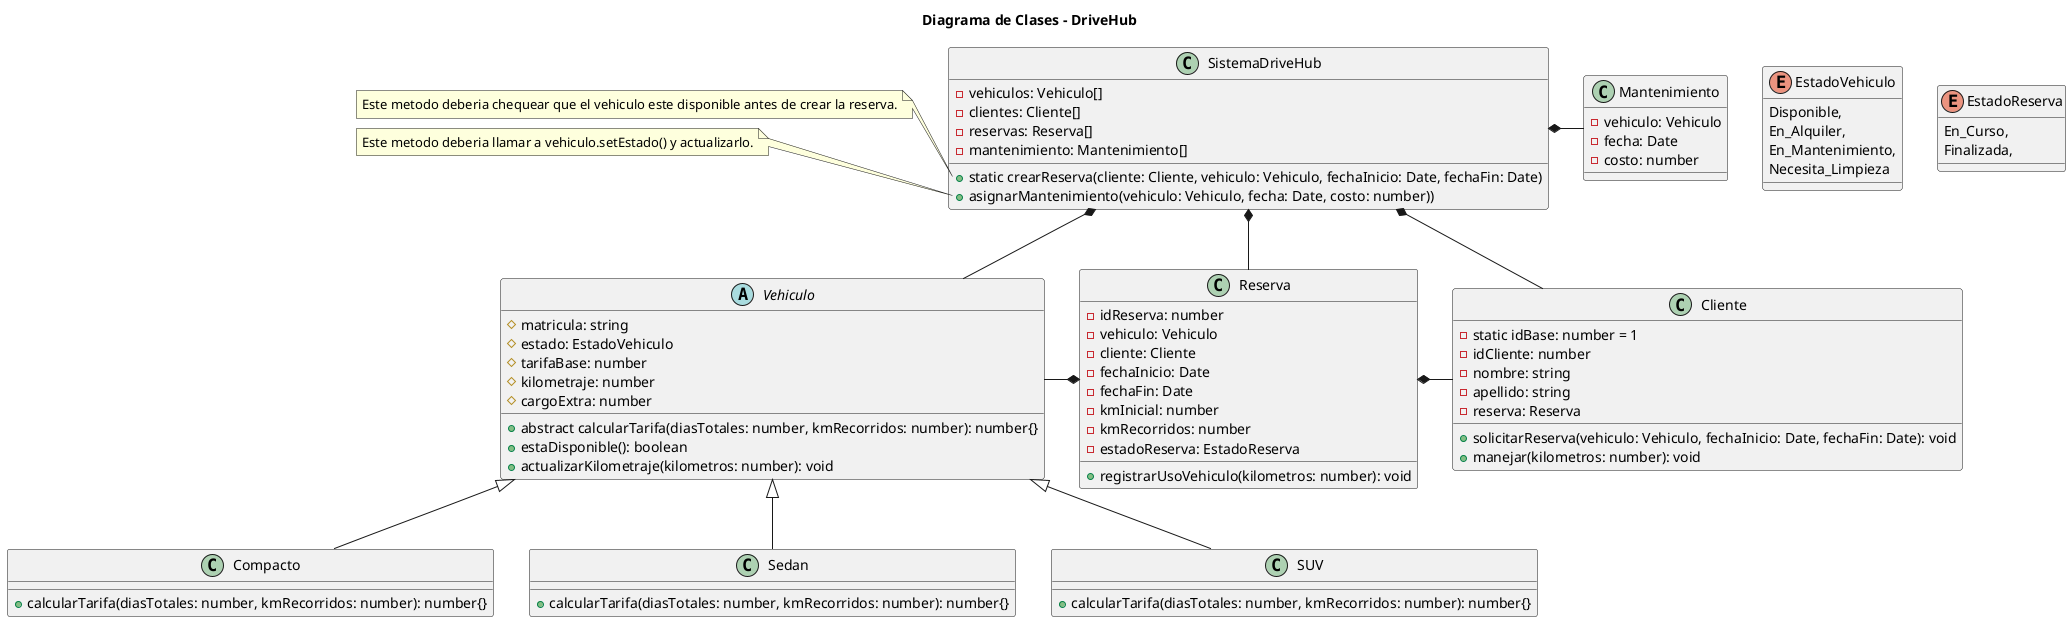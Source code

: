 @startuml DriveHub

' El diagrama de clases es orientativo, podra sufrir cambios a medida que avance el proyecto.

title Diagrama de Clases - DriveHub

enum EstadoVehiculo {
    Disponible,
    En_Alquiler,
    En_Mantenimiento,
    Necesita_Limpieza
}

enum EstadoReserva{
    En_Curso,
    Finalizada,
}

abstract class Vehiculo {
    # matricula: string
    # estado: EstadoVehiculo
    # tarifaBase: number
    # kilometraje: number
    # cargoExtra: number

    + abstract calcularTarifa(diasTotales: number, kmRecorridos: number): number{}
    + estaDisponible(): boolean
    + actualizarKilometraje(kilometros: number): void

}

class Compacto extends Vehiculo {
    + calcularTarifa(diasTotales: number, kmRecorridos: number): number{}
}

class Sedan extends Vehiculo {
    + calcularTarifa(diasTotales: number, kmRecorridos: number): number{}
}

class SUV extends Vehiculo {
    + calcularTarifa(diasTotales: number, kmRecorridos: number): number{}
}

class Cliente {
    - static idBase: number = 1
    - idCliente: number
    - nombre: string
    - apellido: string
    - reserva: Reserva

    + solicitarReserva(vehiculo: Vehiculo, fechaInicio: Date, fechaFin: Date): void
    + manejar(kilometros: number): void
    
}

class Reserva {
    - idReserva: number
    - vehiculo: Vehiculo
    - cliente: Cliente
    - fechaInicio: Date
    - fechaFin: Date
    - kmInicial: number
    - kmRecorridos: number
    - estadoReserva: EstadoReserva    

    + registrarUsoVehiculo(kilometros: number): void
}

class Mantenimiento {
    - vehiculo: Vehiculo
    - fecha: Date
    - costo: number
}

class SistemaDriveHub {
    - vehiculos: Vehiculo[]
    - clientes: Cliente[]
    - reservas: Reserva[]
    - mantenimiento: Mantenimiento[]    

    + static crearReserva(cliente: Cliente, vehiculo: Vehiculo, fechaInicio: Date, fechaFin: Date)        
    + asignarMantenimiento(vehiculo: Vehiculo, fecha: Date, costo: number)) 

}

'notas
note left of SistemaDriveHub::crearReserva
    Este metodo deberia chequear que el vehiculo este disponible antes de crear la reserva.
end note

note left of SistemaDriveHub::asignarMantenimiento
    Este metodo deberia llamar a vehiculo.setEstado() y actualizarlo.
end note


SistemaDriveHub *-- Vehiculo
SistemaDriveHub *-- Cliente
SistemaDriveHub *-- Reserva
SistemaDriveHub *-r- Mantenimiento

Reserva *-r- Cliente
Reserva *-l- Vehiculo

@enduml